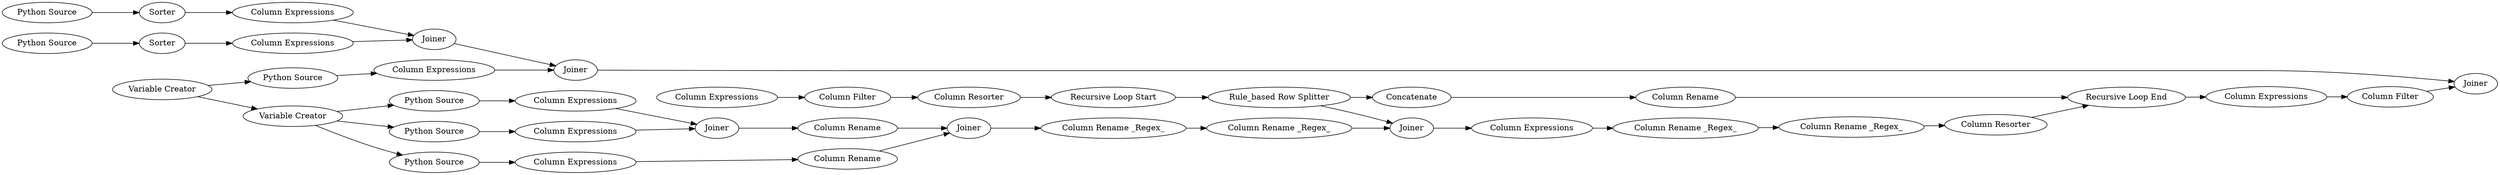 digraph {
	116 -> 117
	208 -> 196
	129 -> 205
	196 -> 19
	201 -> 48
	196 -> 25
	185 -> 113
	200 -> 56
	199 -> 55
	208 -> 199
	123 -> 124
	124 -> 101
	19 -> 33
	114 -> 58
	115 -> 109
	128 -> 129
	125 -> 126
	187 -> 121
	113 -> 58
	121 -> 104
	104 -> 128
	101 -> 115
	126 -> 127
	32 -> 185
	57 -> 202
	56 -> 57
	48 -> 49
	115 -> 187
	202 -> 203
	71 -> 185
	55 -> 203
	122 -> 123
	58 -> 116
	70 -> 71
	25 -> 32
	118 -> 125
	203 -> 205
	196 -> 70
	49 -> 202
	117 -> 109
	109 -> 118
	127 -> 104
	33 -> 114
	203 [label=Joiner]
	57 [label="Column Expressions"]
	55 [label="Column Expressions"]
	126 [label="Column Rename _Regex_"]
	58 [label=Joiner]
	122 [label="Column Expressions"]
	121 [label="Column Rename"]
	200 [label="Python Source"]
	19 [label="Python Source"]
	201 [label="Python Source"]
	185 [label=Joiner]
	208 [label="Variable Creator"]
	49 [label="Column Expressions"]
	196 [label="Variable Creator"]
	56 [label=Sorter]
	109 [label=Joiner]
	25 [label="Python Source"]
	114 [label="Column Rename"]
	129 [label="Column Filter"]
	48 [label=Sorter]
	123 [label="Column Filter"]
	125 [label="Column Rename _Regex_"]
	115 [label="Rule_based Row Splitter"]
	127 [label="Column Resorter"]
	101 [label="Recursive Loop Start"]
	124 [label="Column Resorter"]
	202 [label=Joiner]
	117 [label="Column Rename _Regex_"]
	199 [label="Python Source"]
	113 [label="Column Rename"]
	104 [label="Recursive Loop End"]
	70 [label="Python Source"]
	71 [label="Column Expressions"]
	118 [label="Column Expressions"]
	116 [label="Column Rename _Regex_"]
	205 [label=Joiner]
	187 [label=Concatenate]
	33 [label="Column Expressions"]
	32 [label="Column Expressions"]
	128 [label="Column Expressions"]
	rankdir=LR
}

